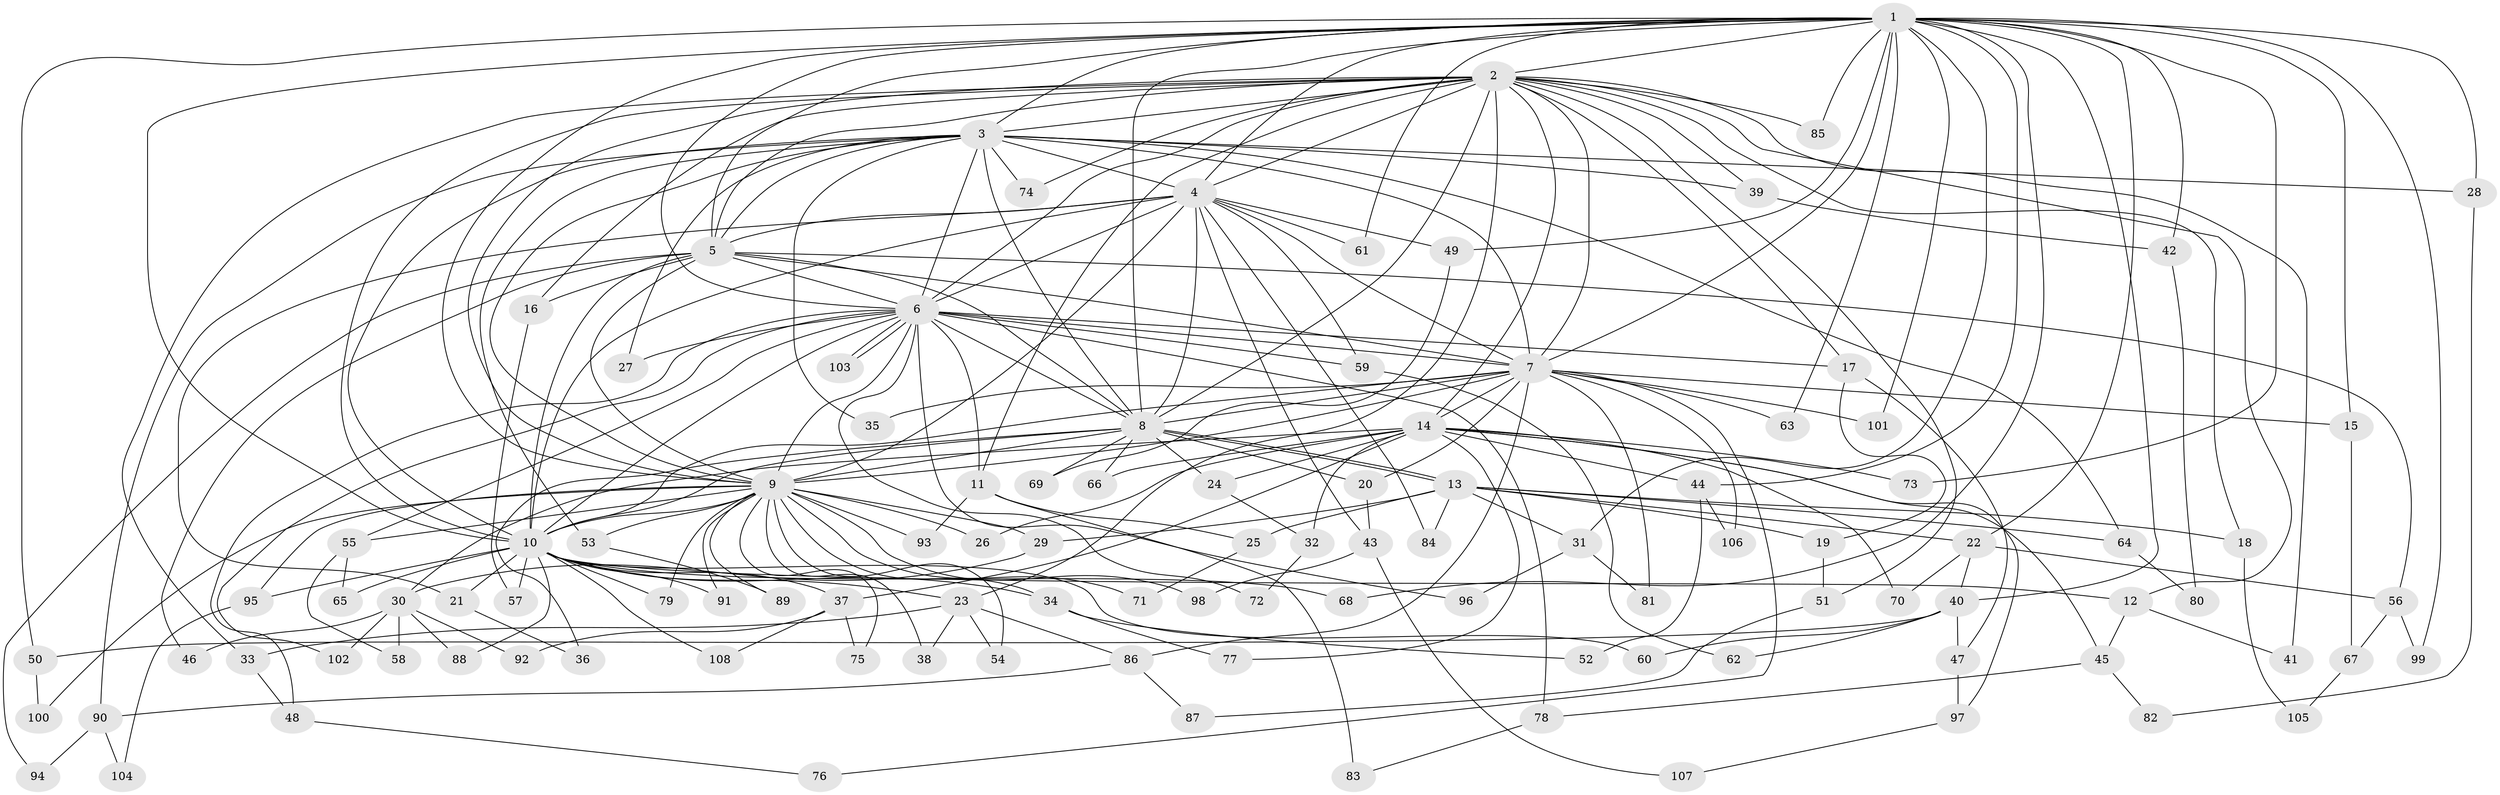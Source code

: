 // coarse degree distribution, {21: 0.02666666666666667, 20: 0.013333333333333334, 15: 0.013333333333333334, 14: 0.02666666666666667, 12: 0.013333333333333334, 19: 0.013333333333333334, 36: 0.013333333333333334, 5: 0.04, 4: 0.09333333333333334, 10: 0.013333333333333334, 3: 0.26666666666666666, 9: 0.013333333333333334, 2: 0.4266666666666667, 6: 0.02666666666666667}
// Generated by graph-tools (version 1.1) at 2025/17/03/04/25 18:17:25]
// undirected, 108 vertices, 241 edges
graph export_dot {
graph [start="1"]
  node [color=gray90,style=filled];
  1;
  2;
  3;
  4;
  5;
  6;
  7;
  8;
  9;
  10;
  11;
  12;
  13;
  14;
  15;
  16;
  17;
  18;
  19;
  20;
  21;
  22;
  23;
  24;
  25;
  26;
  27;
  28;
  29;
  30;
  31;
  32;
  33;
  34;
  35;
  36;
  37;
  38;
  39;
  40;
  41;
  42;
  43;
  44;
  45;
  46;
  47;
  48;
  49;
  50;
  51;
  52;
  53;
  54;
  55;
  56;
  57;
  58;
  59;
  60;
  61;
  62;
  63;
  64;
  65;
  66;
  67;
  68;
  69;
  70;
  71;
  72;
  73;
  74;
  75;
  76;
  77;
  78;
  79;
  80;
  81;
  82;
  83;
  84;
  85;
  86;
  87;
  88;
  89;
  90;
  91;
  92;
  93;
  94;
  95;
  96;
  97;
  98;
  99;
  100;
  101;
  102;
  103;
  104;
  105;
  106;
  107;
  108;
  1 -- 2;
  1 -- 3;
  1 -- 4;
  1 -- 5;
  1 -- 6;
  1 -- 7;
  1 -- 8;
  1 -- 9;
  1 -- 10;
  1 -- 15;
  1 -- 22;
  1 -- 28;
  1 -- 31;
  1 -- 40;
  1 -- 42;
  1 -- 44;
  1 -- 49;
  1 -- 50;
  1 -- 61;
  1 -- 63;
  1 -- 68;
  1 -- 73;
  1 -- 85;
  1 -- 99;
  1 -- 101;
  2 -- 3;
  2 -- 4;
  2 -- 5;
  2 -- 6;
  2 -- 7;
  2 -- 8;
  2 -- 9;
  2 -- 10;
  2 -- 11;
  2 -- 12;
  2 -- 14;
  2 -- 16;
  2 -- 17;
  2 -- 18;
  2 -- 23;
  2 -- 33;
  2 -- 39;
  2 -- 41;
  2 -- 51;
  2 -- 74;
  2 -- 85;
  3 -- 4;
  3 -- 5;
  3 -- 6;
  3 -- 7;
  3 -- 8;
  3 -- 9;
  3 -- 10;
  3 -- 27;
  3 -- 28;
  3 -- 35;
  3 -- 39;
  3 -- 53;
  3 -- 64;
  3 -- 74;
  3 -- 90;
  4 -- 5;
  4 -- 6;
  4 -- 7;
  4 -- 8;
  4 -- 9;
  4 -- 10;
  4 -- 21;
  4 -- 43;
  4 -- 49;
  4 -- 59;
  4 -- 61;
  4 -- 84;
  5 -- 6;
  5 -- 7;
  5 -- 8;
  5 -- 9;
  5 -- 10;
  5 -- 16;
  5 -- 46;
  5 -- 56;
  5 -- 94;
  6 -- 7;
  6 -- 8;
  6 -- 9;
  6 -- 10;
  6 -- 11;
  6 -- 17;
  6 -- 27;
  6 -- 48;
  6 -- 55;
  6 -- 59;
  6 -- 72;
  6 -- 78;
  6 -- 96;
  6 -- 102;
  6 -- 103;
  6 -- 103;
  7 -- 8;
  7 -- 9;
  7 -- 10;
  7 -- 14;
  7 -- 15;
  7 -- 20;
  7 -- 35;
  7 -- 63;
  7 -- 76;
  7 -- 81;
  7 -- 86;
  7 -- 101;
  7 -- 106;
  8 -- 9;
  8 -- 10;
  8 -- 13;
  8 -- 13;
  8 -- 20;
  8 -- 24;
  8 -- 36;
  8 -- 66;
  8 -- 69;
  9 -- 10;
  9 -- 26;
  9 -- 29;
  9 -- 34;
  9 -- 38;
  9 -- 53;
  9 -- 54;
  9 -- 55;
  9 -- 71;
  9 -- 75;
  9 -- 79;
  9 -- 89;
  9 -- 91;
  9 -- 93;
  9 -- 95;
  9 -- 98;
  9 -- 100;
  10 -- 12;
  10 -- 21;
  10 -- 23;
  10 -- 34;
  10 -- 37;
  10 -- 57;
  10 -- 60;
  10 -- 65;
  10 -- 68;
  10 -- 79;
  10 -- 88;
  10 -- 91;
  10 -- 95;
  10 -- 108;
  11 -- 25;
  11 -- 83;
  11 -- 93;
  12 -- 41;
  12 -- 45;
  13 -- 18;
  13 -- 19;
  13 -- 22;
  13 -- 25;
  13 -- 29;
  13 -- 31;
  13 -- 64;
  13 -- 84;
  14 -- 24;
  14 -- 26;
  14 -- 30;
  14 -- 32;
  14 -- 37;
  14 -- 44;
  14 -- 45;
  14 -- 66;
  14 -- 70;
  14 -- 73;
  14 -- 77;
  14 -- 97;
  15 -- 67;
  16 -- 57;
  17 -- 19;
  17 -- 47;
  18 -- 105;
  19 -- 51;
  20 -- 43;
  21 -- 36;
  22 -- 40;
  22 -- 56;
  22 -- 70;
  23 -- 33;
  23 -- 38;
  23 -- 54;
  23 -- 86;
  24 -- 32;
  25 -- 71;
  28 -- 82;
  29 -- 30;
  30 -- 46;
  30 -- 58;
  30 -- 88;
  30 -- 92;
  30 -- 102;
  31 -- 81;
  31 -- 96;
  32 -- 72;
  33 -- 48;
  34 -- 52;
  34 -- 77;
  37 -- 75;
  37 -- 92;
  37 -- 108;
  39 -- 42;
  40 -- 47;
  40 -- 50;
  40 -- 60;
  40 -- 62;
  42 -- 80;
  43 -- 98;
  43 -- 107;
  44 -- 52;
  44 -- 106;
  45 -- 78;
  45 -- 82;
  47 -- 97;
  48 -- 76;
  49 -- 69;
  50 -- 100;
  51 -- 87;
  53 -- 89;
  55 -- 58;
  55 -- 65;
  56 -- 67;
  56 -- 99;
  59 -- 62;
  64 -- 80;
  67 -- 105;
  78 -- 83;
  86 -- 87;
  86 -- 90;
  90 -- 94;
  90 -- 104;
  95 -- 104;
  97 -- 107;
}
